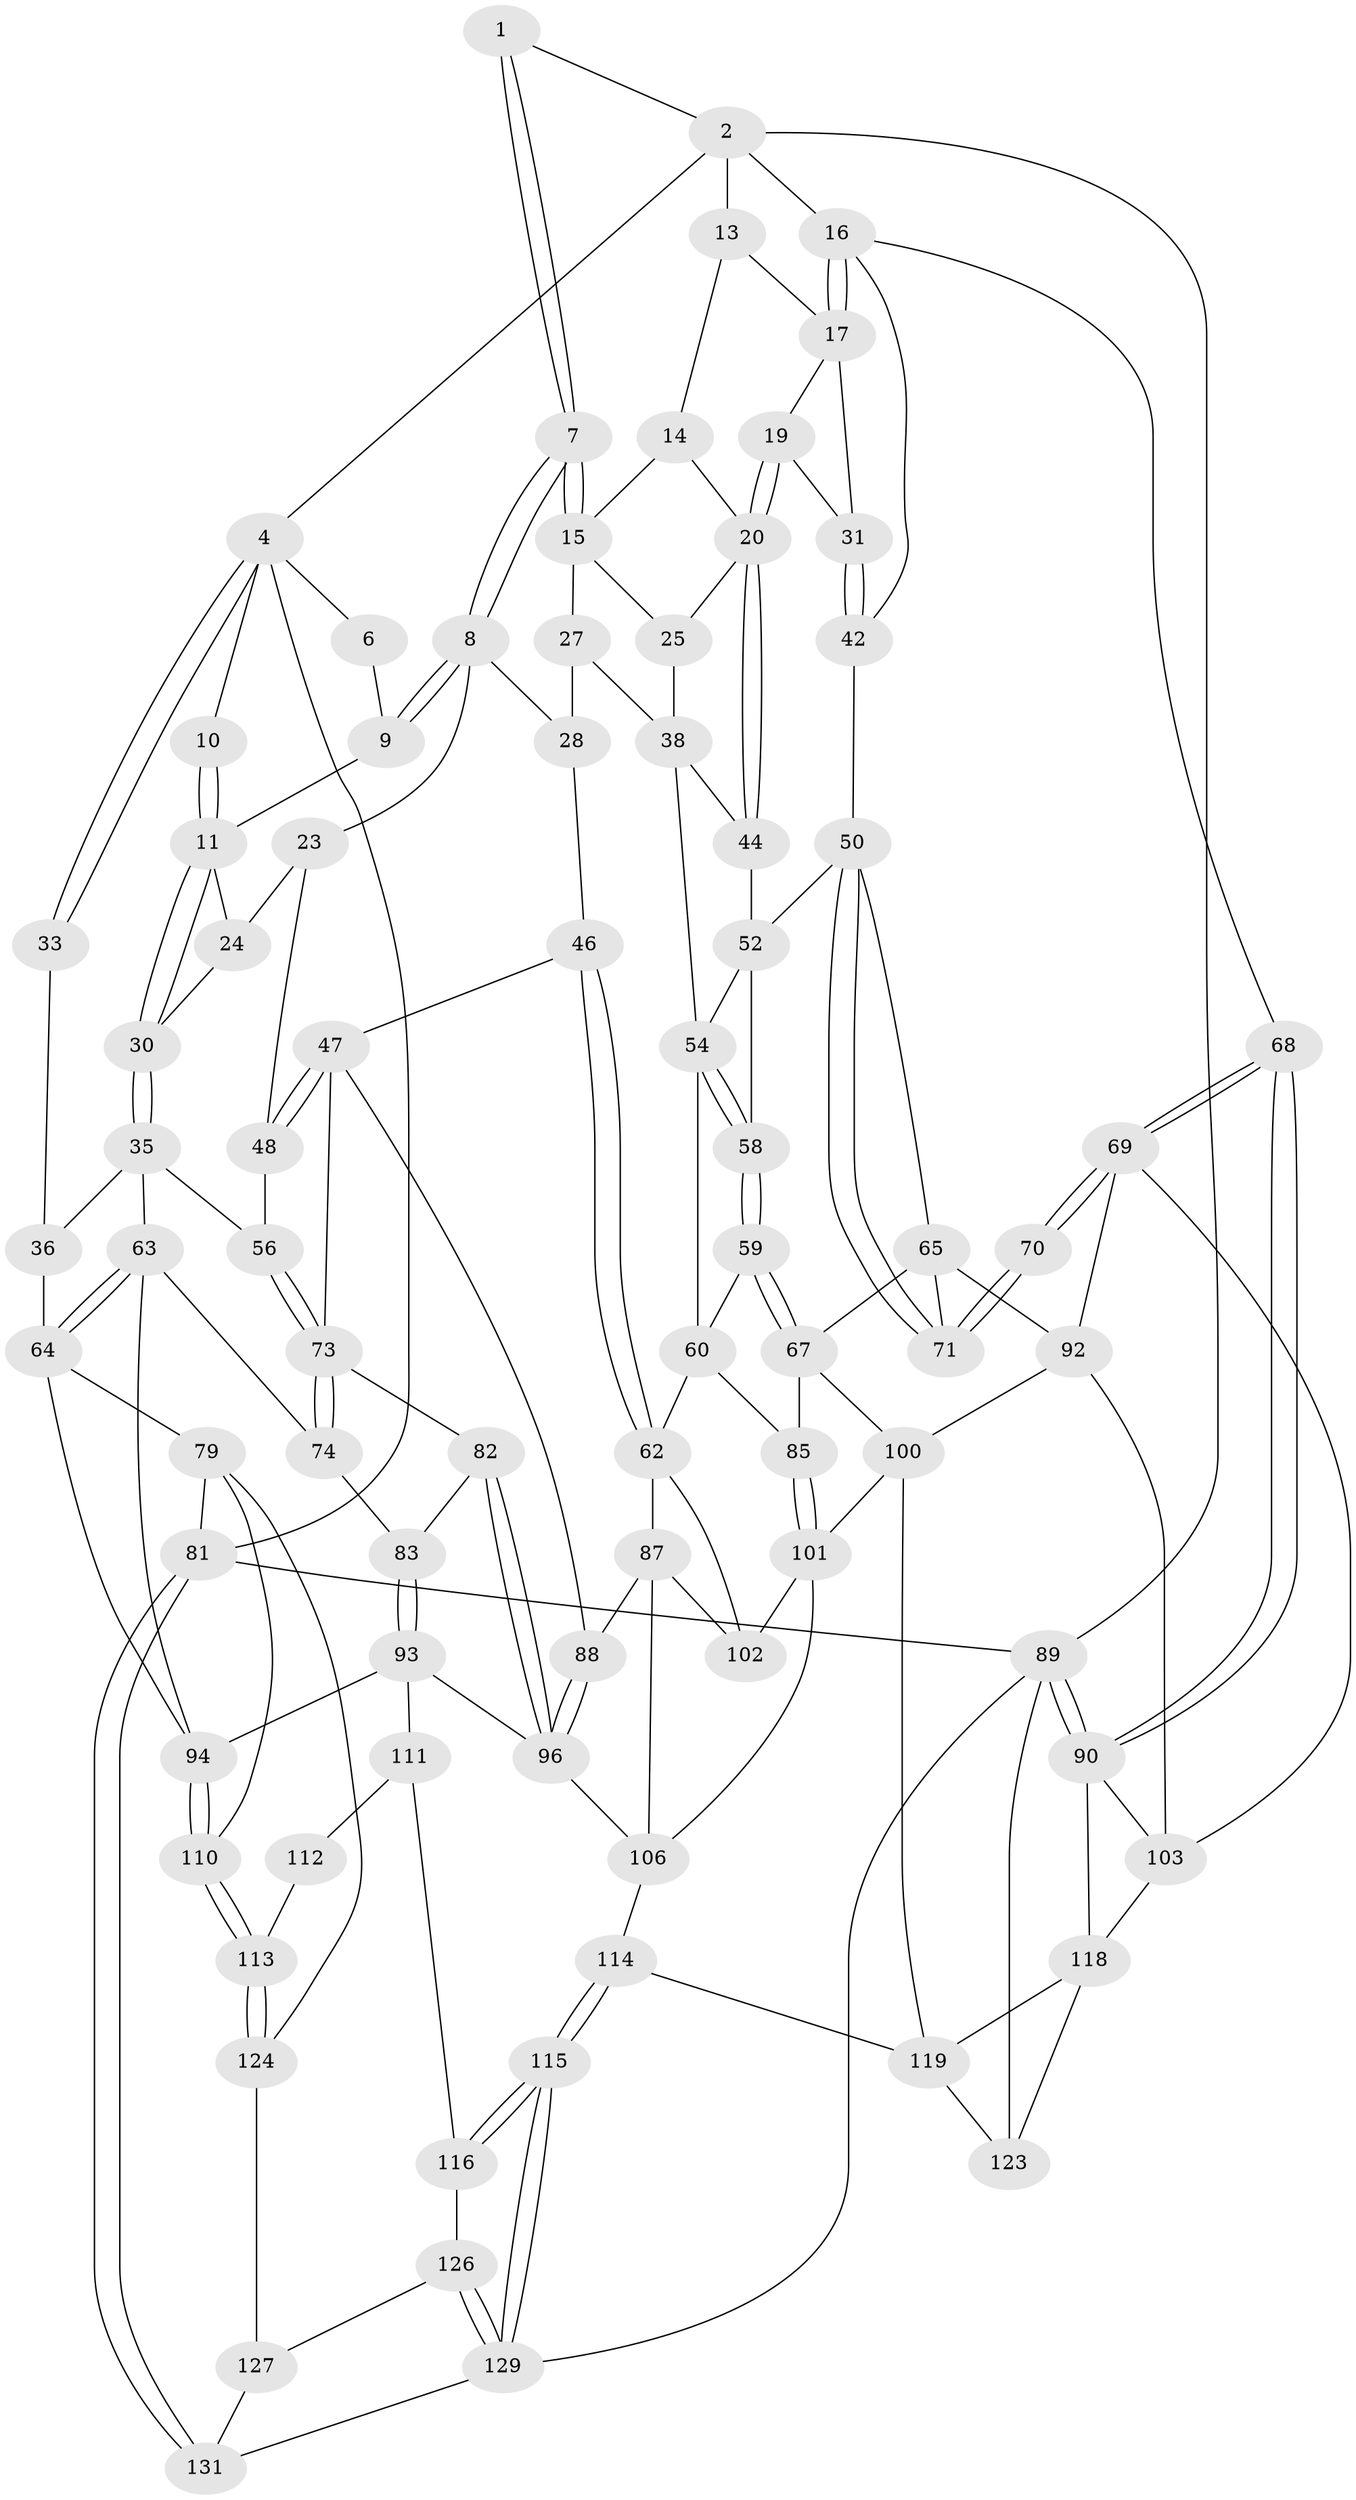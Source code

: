 // original degree distribution, {3: 0.022727272727272728, 4: 0.23484848484848486, 6: 0.23484848484848486, 5: 0.5075757575757576}
// Generated by graph-tools (version 1.1) at 2025/11/02/27/25 16:11:51]
// undirected, 83 vertices, 180 edges
graph export_dot {
graph [start="1"]
  node [color=gray90,style=filled];
  1 [pos="+0.4712597586387932+0"];
  2 [pos="+0.774559466827188+0",super="+3"];
  4 [pos="+0+0",super="+5"];
  6 [pos="+0.3358451589418182+0"];
  7 [pos="+0.45993601521393207+0.1514121579115478"];
  8 [pos="+0.4036497369112615+0.18998352813602593",super="+22"];
  9 [pos="+0.26899334555353466+0.03322887422239107"];
  10 [pos="+0.1339559310795258+0.12793470168682025"];
  11 [pos="+0.15286772049038633+0.13572999397107077",super="+12"];
  13 [pos="+0.7736957187032709+0"];
  14 [pos="+0.6574332100059997+0.07121098615207497"];
  15 [pos="+0.48258759012379643+0.15500864937256673",super="+26"];
  16 [pos="+1+0",super="+41"];
  17 [pos="+0.9245668956516737+0.1974886265985108",super="+18"];
  19 [pos="+0.8011510014161504+0.26212442367880495"];
  20 [pos="+0.7891263196996374+0.26972103320347585",super="+21"];
  23 [pos="+0.32553203800299896+0.22868142504533373",super="+43"];
  24 [pos="+0.2820542985261307+0.20436275367789583",super="+29"];
  25 [pos="+0.6259667666515439+0.21285943528435952"];
  27 [pos="+0.5219931519772305+0.224265433370242",super="+37"];
  28 [pos="+0.43223338709552805+0.2781332416923024",super="+45"];
  30 [pos="+0.14113073838029908+0.3169123592661045"];
  31 [pos="+0.9019953140116534+0.2347039572401234",super="+32"];
  33 [pos="+0+0",super="+34"];
  35 [pos="+0.13972175692270516+0.3200560619486737",super="+57"];
  36 [pos="+0+0.20777776812789073",super="+40"];
  38 [pos="+0.5702183489702122+0.33696132545291496",super="+39"];
  42 [pos="+1+0.3256850892707288",super="+49"];
  44 [pos="+0.7712092832677262+0.3063241306934625"];
  46 [pos="+0.45917875691969934+0.4185968467529957"];
  47 [pos="+0.4396203531686203+0.4244468730655554",super="+76"];
  48 [pos="+0.3579459182523374+0.3938989476752959"];
  50 [pos="+0.8828135415179676+0.4086871467603075",super="+51"];
  52 [pos="+0.7822720760698387+0.38878635332814315",super="+53"];
  54 [pos="+0.6539385507984643+0.38258470139777184",super="+55"];
  56 [pos="+0.19740121314941667+0.3879431174619531"];
  58 [pos="+0.6786758689634407+0.42658569012317943"];
  59 [pos="+0.6894642133958988+0.5064759539901214"];
  60 [pos="+0.6210598556493623+0.4971354004443017",super="+61"];
  62 [pos="+0.5171072688628907+0.48880553661635645",super="+86"];
  63 [pos="+0+0.48599849420803765",super="+75"];
  64 [pos="+0+0.5093533987266574",super="+78"];
  65 [pos="+0.7657118624834981+0.50810003004405",super="+66"];
  67 [pos="+0.700071079730639+0.5131125399445147",super="+84"];
  68 [pos="+1+0.6363583456728942"];
  69 [pos="+1+0.6014439541350352",super="+91"];
  70 [pos="+1+0.5530244239334482"];
  71 [pos="+0.9043806354520997+0.44811756764817284",super="+72"];
  73 [pos="+0.20357736144203292+0.47505608968214524",super="+77"];
  74 [pos="+0.18037256856005748+0.5325985154584693"];
  79 [pos="+0+0.5718102897820461",super="+80"];
  81 [pos="+0+1"];
  82 [pos="+0.28291174951335296+0.5643703403996598"];
  83 [pos="+0.19815250660179906+0.5477922737388594"];
  85 [pos="+0.6431157144764865+0.6279025428178283"];
  87 [pos="+0.36502669666869086+0.597652586396099",super="+105"];
  88 [pos="+0.346281955766128+0.5843149652948533"];
  89 [pos="+1+1",super="+132"];
  90 [pos="+1+0.711995578254625",super="+121"];
  92 [pos="+0.7830901922740422+0.5840438346748805",super="+99"];
  93 [pos="+0.23244720053038184+0.6285724455990425",super="+98"];
  94 [pos="+0.1546689823684295+0.6547329422271314",super="+95"];
  96 [pos="+0.3365563333252091+0.5913142660056383",super="+97"];
  100 [pos="+0.6778378135639738+0.6517749269291376",super="+107"];
  101 [pos="+0.6059470129532296+0.6489591625658547",super="+108"];
  102 [pos="+0.5121581259917019+0.6248143331622306"];
  103 [pos="+0.8397241236701682+0.728506757132836",super="+104"];
  106 [pos="+0.4665349031565135+0.7591887304701808",super="+109"];
  110 [pos="+0.11892438828444146+0.7527566453012007"];
  111 [pos="+0.29176758967455213+0.6605962451606041",super="+117"];
  112 [pos="+0.1529936893386927+0.7626819111664196"];
  113 [pos="+0.1252529308508279+0.7634675113327322"];
  114 [pos="+0.45549601017163693+0.839506095620309"];
  115 [pos="+0.40414008633058485+0.8708381765333328"];
  116 [pos="+0.3564969490592071+0.8354354676855313"];
  118 [pos="+0.6841704199309049+0.785814388491392",super="+122"];
  119 [pos="+0.6588150606857878+0.7826698932985942",super="+120"];
  123 [pos="+0.747660438277945+1"];
  124 [pos="+0.10461652751006074+0.8453191594127794",super="+125"];
  126 [pos="+0.14664689940523662+0.8827594444616949"];
  127 [pos="+0.12385057430681203+0.871373981230984",super="+128"];
  129 [pos="+0.3470585800385975+1",super="+130"];
  131 [pos="+0.18009919483508657+1"];
  1 -- 2;
  1 -- 7;
  1 -- 7;
  2 -- 13;
  2 -- 16;
  2 -- 89;
  2 -- 4;
  4 -- 33;
  4 -- 33;
  4 -- 81;
  4 -- 10;
  4 -- 6;
  6 -- 9;
  7 -- 8;
  7 -- 8;
  7 -- 15;
  7 -- 15;
  8 -- 9;
  8 -- 9;
  8 -- 28;
  8 -- 23;
  9 -- 11;
  10 -- 11;
  10 -- 11;
  11 -- 30;
  11 -- 30;
  11 -- 24;
  13 -- 14;
  13 -- 17;
  14 -- 15;
  14 -- 20;
  15 -- 25;
  15 -- 27;
  16 -- 17;
  16 -- 17;
  16 -- 42;
  16 -- 68;
  17 -- 31;
  17 -- 19;
  19 -- 20;
  19 -- 20;
  19 -- 31;
  20 -- 44;
  20 -- 44;
  20 -- 25;
  23 -- 24 [weight=2];
  23 -- 48;
  24 -- 30;
  25 -- 38;
  27 -- 28 [weight=2];
  27 -- 38;
  28 -- 46;
  30 -- 35;
  30 -- 35;
  31 -- 42 [weight=2];
  31 -- 42;
  33 -- 36 [weight=2];
  35 -- 36;
  35 -- 56;
  35 -- 63;
  36 -- 64;
  38 -- 54;
  38 -- 44;
  42 -- 50;
  44 -- 52;
  46 -- 47;
  46 -- 62;
  46 -- 62;
  47 -- 48;
  47 -- 48;
  47 -- 88;
  47 -- 73;
  48 -- 56;
  50 -- 71;
  50 -- 71;
  50 -- 65;
  50 -- 52;
  52 -- 58;
  52 -- 54;
  54 -- 58;
  54 -- 58;
  54 -- 60;
  56 -- 73;
  56 -- 73;
  58 -- 59;
  58 -- 59;
  59 -- 60;
  59 -- 67;
  59 -- 67;
  60 -- 85;
  60 -- 62;
  62 -- 102;
  62 -- 87;
  63 -- 64;
  63 -- 64;
  63 -- 74;
  63 -- 94;
  64 -- 79;
  64 -- 94;
  65 -- 71;
  65 -- 67;
  65 -- 92;
  67 -- 100;
  67 -- 85;
  68 -- 69;
  68 -- 69;
  68 -- 90;
  68 -- 90;
  69 -- 70;
  69 -- 70;
  69 -- 92;
  69 -- 103;
  70 -- 71 [weight=2];
  70 -- 71;
  73 -- 74;
  73 -- 74;
  73 -- 82;
  74 -- 83;
  79 -- 110;
  79 -- 81;
  79 -- 124;
  81 -- 131;
  81 -- 131;
  81 -- 89;
  82 -- 83;
  82 -- 96;
  82 -- 96;
  83 -- 93;
  83 -- 93;
  85 -- 101;
  85 -- 101;
  87 -- 88;
  87 -- 106;
  87 -- 102;
  88 -- 96;
  88 -- 96;
  89 -- 90;
  89 -- 90;
  89 -- 123;
  89 -- 129;
  90 -- 103;
  90 -- 118;
  92 -- 100;
  92 -- 103;
  93 -- 94;
  93 -- 96;
  93 -- 111;
  94 -- 110;
  94 -- 110;
  96 -- 106;
  100 -- 101;
  100 -- 119;
  101 -- 102;
  101 -- 106;
  103 -- 118;
  106 -- 114;
  110 -- 113;
  110 -- 113;
  111 -- 112 [weight=2];
  111 -- 116;
  112 -- 113;
  113 -- 124;
  113 -- 124;
  114 -- 115;
  114 -- 115;
  114 -- 119;
  115 -- 116;
  115 -- 116;
  115 -- 129;
  115 -- 129;
  116 -- 126;
  118 -- 119;
  118 -- 123;
  119 -- 123;
  124 -- 127 [weight=2];
  126 -- 127;
  126 -- 129;
  126 -- 129;
  127 -- 131;
  129 -- 131;
}
